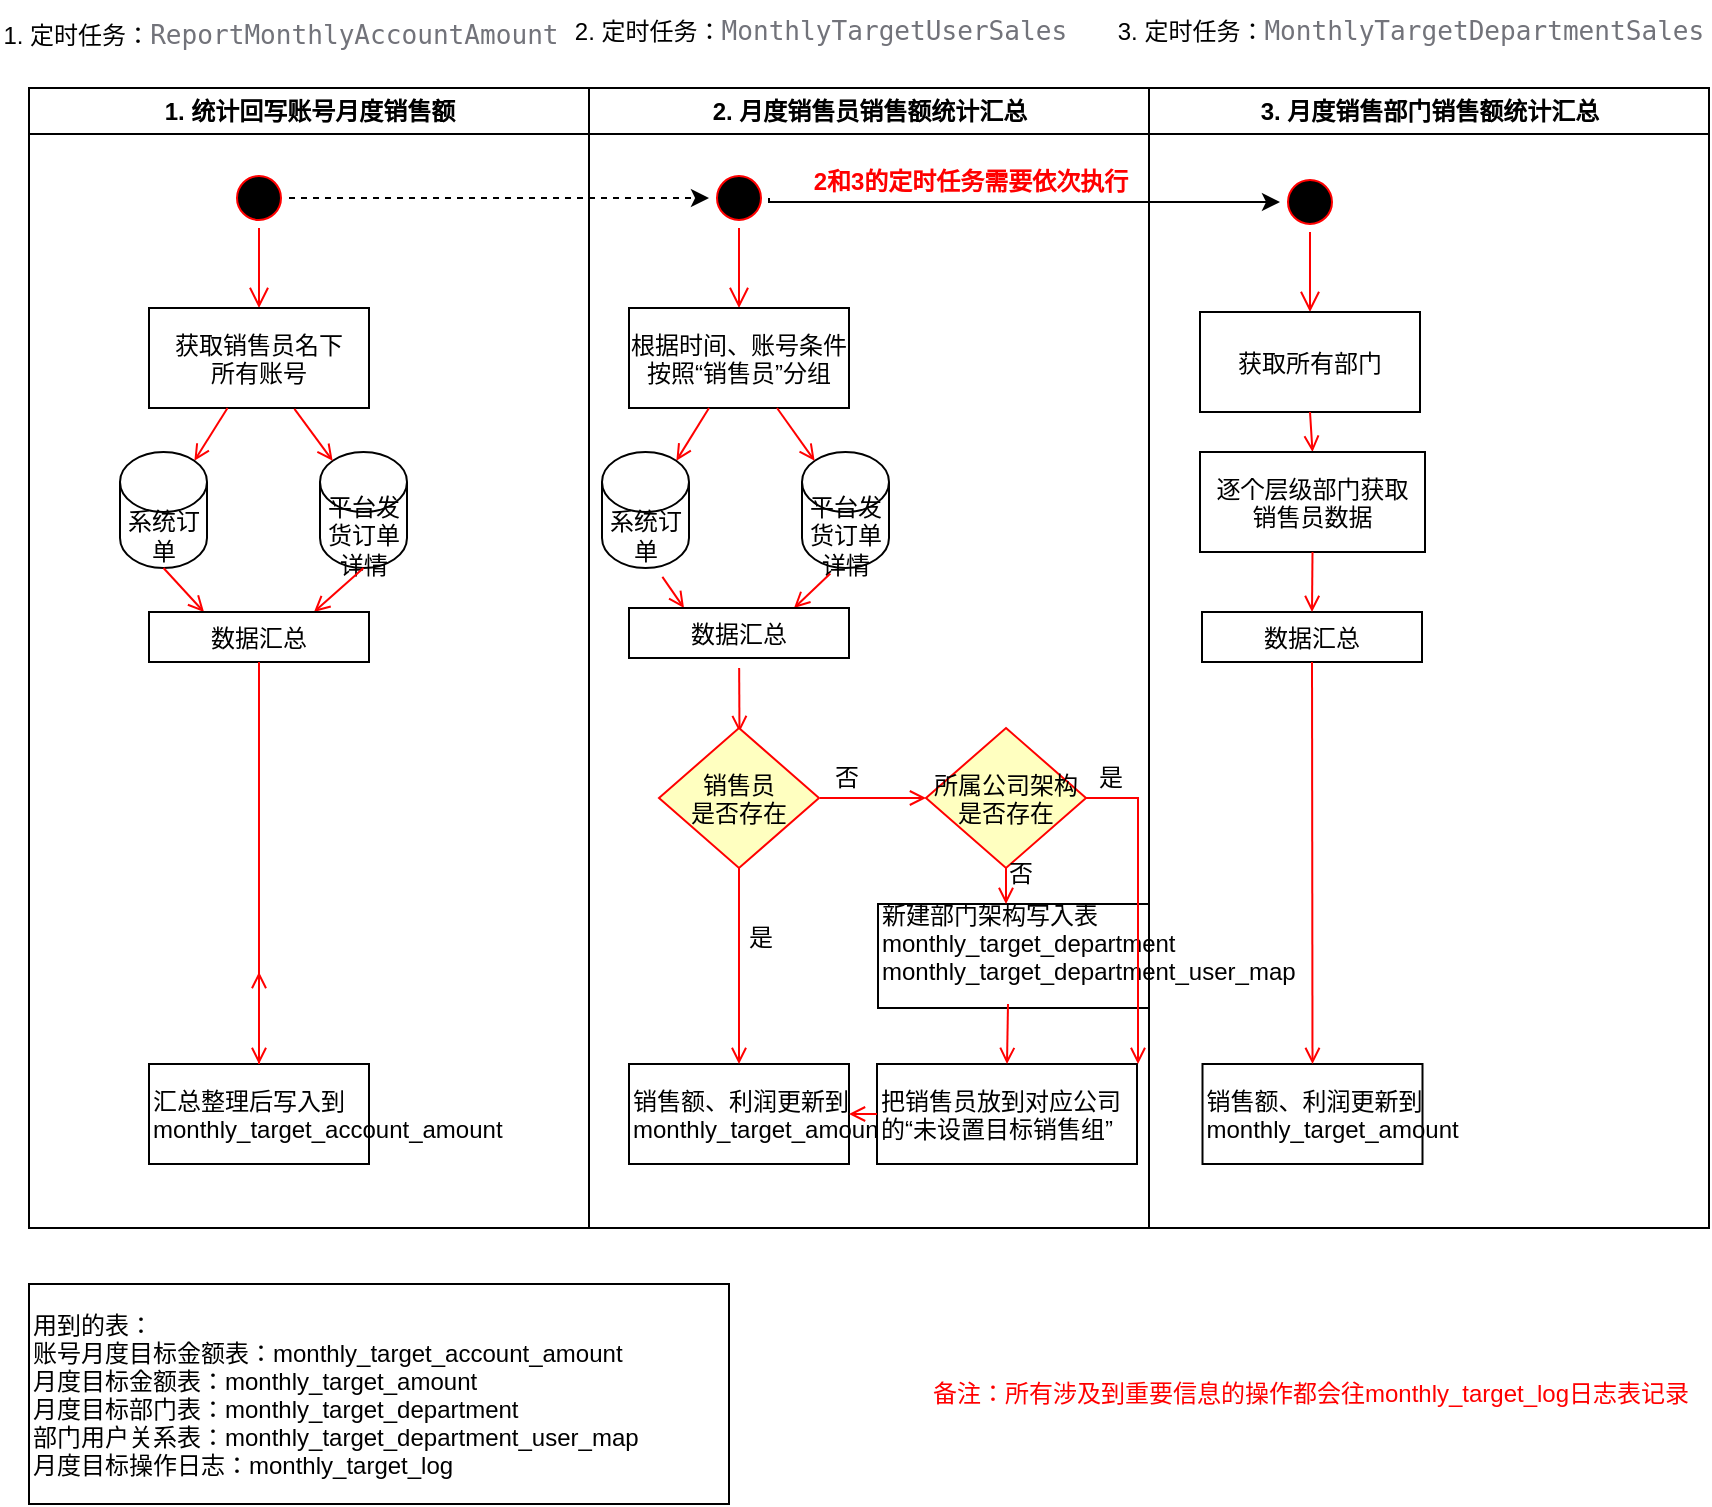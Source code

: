 <mxfile version="24.7.4">
  <diagram name="Page-1" id="e7e014a7-5840-1c2e-5031-d8a46d1fe8dd">
    <mxGraphModel dx="1562" dy="818" grid="1" gridSize="10" guides="1" tooltips="1" connect="1" arrows="1" fold="1" page="1" pageScale="1" pageWidth="1169" pageHeight="826" background="none" math="0" shadow="0">
      <root>
        <mxCell id="0" />
        <mxCell id="1" parent="0" />
        <mxCell id="2" value="1. 统计回写账号月度销售额" style="swimlane;whiteSpace=wrap" parent="1" vertex="1">
          <mxGeometry x="164.5" y="92" width="280" height="570" as="geometry" />
        </mxCell>
        <mxCell id="5" value="" style="ellipse;shape=startState;fillColor=#000000;strokeColor=#ff0000;" parent="2" vertex="1">
          <mxGeometry x="100" y="40" width="30" height="30" as="geometry" />
        </mxCell>
        <mxCell id="6" value="" style="edgeStyle=elbowEdgeStyle;elbow=horizontal;verticalAlign=bottom;endArrow=open;endSize=8;strokeColor=#FF0000;endFill=1;rounded=0" parent="2" source="5" target="7" edge="1">
          <mxGeometry x="100" y="40" as="geometry">
            <mxPoint x="115" y="110" as="targetPoint" />
          </mxGeometry>
        </mxCell>
        <mxCell id="7" value="获取销售员名下&#xa;所有账号" style="" parent="2" vertex="1">
          <mxGeometry x="60" y="110" width="110" height="50" as="geometry" />
        </mxCell>
        <mxCell id="8" value="汇总整理后写入到&#xa;monthly_target_account_amount" style="align=left;" parent="2" vertex="1">
          <mxGeometry x="60" y="488" width="110" height="50" as="geometry" />
        </mxCell>
        <mxCell id="9" value="" style="endArrow=open;strokeColor=#FF0000;endFill=1;rounded=0;entryX=0.855;entryY=0;entryDx=0;entryDy=4.35;entryPerimeter=0;" parent="2" source="7" target="PWEiBPJwUBHZR18JW5Ap-43" edge="1">
          <mxGeometry relative="1" as="geometry" />
        </mxCell>
        <mxCell id="11" value="" style="endArrow=open;strokeColor=#FF0000;endFill=1;rounded=0" parent="2" source="8" edge="1">
          <mxGeometry relative="1" as="geometry">
            <mxPoint x="115" y="442" as="targetPoint" />
          </mxGeometry>
        </mxCell>
        <mxCell id="PWEiBPJwUBHZR18JW5Ap-43" value="系统订单" style="shape=cylinder3;whiteSpace=wrap;html=1;boundedLbl=1;backgroundOutline=1;size=15;" vertex="1" parent="2">
          <mxGeometry x="45.5" y="182" width="43.5" height="58" as="geometry" />
        </mxCell>
        <mxCell id="PWEiBPJwUBHZR18JW5Ap-44" value="平台发货订单详情" style="shape=cylinder3;whiteSpace=wrap;html=1;boundedLbl=1;backgroundOutline=1;size=15;" vertex="1" parent="2">
          <mxGeometry x="145.5" y="182" width="43.5" height="58" as="geometry" />
        </mxCell>
        <mxCell id="PWEiBPJwUBHZR18JW5Ap-45" value="" style="endArrow=open;strokeColor=#FF0000;endFill=1;rounded=0;exitX=0.661;exitY=1.008;exitDx=0;exitDy=0;exitPerimeter=0;entryX=0.145;entryY=0;entryDx=0;entryDy=4.35;entryPerimeter=0;" edge="1" parent="2" source="7" target="PWEiBPJwUBHZR18JW5Ap-44">
          <mxGeometry relative="1" as="geometry">
            <mxPoint x="109" y="170" as="sourcePoint" />
            <mxPoint x="93" y="196" as="targetPoint" />
          </mxGeometry>
        </mxCell>
        <mxCell id="PWEiBPJwUBHZR18JW5Ap-47" value="" style="endArrow=open;strokeColor=#FF0000;endFill=1;rounded=0;entryX=0.25;entryY=0;entryDx=0;entryDy=0;exitX=0.5;exitY=1;exitDx=0;exitDy=0;exitPerimeter=0;" edge="1" parent="2" source="PWEiBPJwUBHZR18JW5Ap-43" target="PWEiBPJwUBHZR18JW5Ap-77">
          <mxGeometry relative="1" as="geometry">
            <mxPoint x="109" y="170" as="sourcePoint" />
            <mxPoint x="93" y="196" as="targetPoint" />
          </mxGeometry>
        </mxCell>
        <mxCell id="PWEiBPJwUBHZR18JW5Ap-48" value="" style="endArrow=open;strokeColor=#FF0000;endFill=1;rounded=0;exitX=0.5;exitY=1;exitDx=0;exitDy=0;exitPerimeter=0;entryX=0.75;entryY=0;entryDx=0;entryDy=0;" edge="1" parent="2" source="PWEiBPJwUBHZR18JW5Ap-44" target="PWEiBPJwUBHZR18JW5Ap-77">
          <mxGeometry relative="1" as="geometry">
            <mxPoint x="77" y="250" as="sourcePoint" />
            <mxPoint x="98" y="312" as="targetPoint" />
          </mxGeometry>
        </mxCell>
        <mxCell id="PWEiBPJwUBHZR18JW5Ap-77" value="数据汇总" style="" vertex="1" parent="2">
          <mxGeometry x="60" y="262" width="110" height="25" as="geometry" />
        </mxCell>
        <mxCell id="PWEiBPJwUBHZR18JW5Ap-78" value="" style="endArrow=open;strokeColor=#FF0000;endFill=1;rounded=0;entryX=0.5;entryY=0;entryDx=0;entryDy=0;exitX=0.5;exitY=1;exitDx=0;exitDy=0;" edge="1" parent="2" source="PWEiBPJwUBHZR18JW5Ap-77" target="8">
          <mxGeometry relative="1" as="geometry">
            <mxPoint x="115.5" y="312" as="sourcePoint" />
            <mxPoint x="125.5" y="412" as="targetPoint" />
          </mxGeometry>
        </mxCell>
        <mxCell id="3" value="2. 月度销售员销售额统计汇总" style="swimlane;whiteSpace=wrap" parent="1" vertex="1">
          <mxGeometry x="444.5" y="92" width="280" height="570" as="geometry" />
        </mxCell>
        <mxCell id="13" value="" style="ellipse;shape=startState;fillColor=#000000;strokeColor=#ff0000;" parent="3" vertex="1">
          <mxGeometry x="60" y="40" width="30" height="30" as="geometry" />
        </mxCell>
        <mxCell id="14" value="" style="edgeStyle=elbowEdgeStyle;elbow=horizontal;verticalAlign=bottom;endArrow=open;endSize=8;strokeColor=#FF0000;endFill=1;rounded=0" parent="3" source="13" target="15" edge="1">
          <mxGeometry x="40" y="20" as="geometry">
            <mxPoint x="55" y="90" as="targetPoint" />
          </mxGeometry>
        </mxCell>
        <mxCell id="15" value="根据时间、账号条件&#xa;按照“销售员”分组" style="" parent="3" vertex="1">
          <mxGeometry x="20" y="110" width="110" height="50" as="geometry" />
        </mxCell>
        <mxCell id="18" value="销售额、利润更新到&#xa;monthly_target_amount" style="align=left;" parent="3" vertex="1">
          <mxGeometry x="20" y="488" width="110" height="50" as="geometry" />
        </mxCell>
        <mxCell id="19" value="" style="endArrow=open;strokeColor=#FF0000;endFill=1;rounded=0" parent="3" source="PWEiBPJwUBHZR18JW5Ap-72" target="18" edge="1">
          <mxGeometry relative="1" as="geometry">
            <mxPoint x="75.319" y="394.819" as="sourcePoint" />
          </mxGeometry>
        </mxCell>
        <mxCell id="PWEiBPJwUBHZR18JW5Ap-50" value="" style="endArrow=open;strokeColor=#FF0000;endFill=1;rounded=0;entryX=0.855;entryY=0;entryDx=0;entryDy=4.35;entryPerimeter=0;" edge="1" parent="3" target="PWEiBPJwUBHZR18JW5Ap-51">
          <mxGeometry relative="1" as="geometry">
            <mxPoint x="60" y="160" as="sourcePoint" />
          </mxGeometry>
        </mxCell>
        <mxCell id="PWEiBPJwUBHZR18JW5Ap-51" value="系统订单" style="shape=cylinder3;whiteSpace=wrap;html=1;boundedLbl=1;backgroundOutline=1;size=15;" vertex="1" parent="3">
          <mxGeometry x="6.5" y="182" width="43.5" height="58" as="geometry" />
        </mxCell>
        <mxCell id="PWEiBPJwUBHZR18JW5Ap-52" value="平台发货订单详情" style="shape=cylinder3;whiteSpace=wrap;html=1;boundedLbl=1;backgroundOutline=1;size=15;" vertex="1" parent="3">
          <mxGeometry x="106.5" y="182" width="43.5" height="58" as="geometry" />
        </mxCell>
        <mxCell id="PWEiBPJwUBHZR18JW5Ap-53" value="" style="endArrow=open;strokeColor=#FF0000;endFill=1;rounded=0;exitX=0.661;exitY=1.008;exitDx=0;exitDy=0;exitPerimeter=0;entryX=0.145;entryY=0;entryDx=0;entryDy=4.35;entryPerimeter=0;" edge="1" parent="3" target="PWEiBPJwUBHZR18JW5Ap-52">
          <mxGeometry relative="1" as="geometry">
            <mxPoint x="94" y="160" as="sourcePoint" />
            <mxPoint x="54" y="196" as="targetPoint" />
          </mxGeometry>
        </mxCell>
        <mxCell id="PWEiBPJwUBHZR18JW5Ap-55" value="" style="endArrow=open;strokeColor=#FF0000;endFill=1;rounded=0;entryX=0.25;entryY=0;entryDx=0;entryDy=0;exitX=0.694;exitY=1.076;exitDx=0;exitDy=0;exitPerimeter=0;" edge="1" parent="3" source="PWEiBPJwUBHZR18JW5Ap-51">
          <mxGeometry relative="1" as="geometry">
            <mxPoint x="70" y="170" as="sourcePoint" />
            <mxPoint x="47.5" y="260" as="targetPoint" />
          </mxGeometry>
        </mxCell>
        <mxCell id="PWEiBPJwUBHZR18JW5Ap-56" value="" style="endArrow=open;strokeColor=#FF0000;endFill=1;rounded=0;exitX=0.326;exitY=1.048;exitDx=0;exitDy=0;exitPerimeter=0;entryX=0.75;entryY=0;entryDx=0;entryDy=0;" edge="1" parent="3" source="PWEiBPJwUBHZR18JW5Ap-52">
          <mxGeometry relative="1" as="geometry">
            <mxPoint x="104" y="170" as="sourcePoint" />
            <mxPoint x="102.5" y="260" as="targetPoint" />
          </mxGeometry>
        </mxCell>
        <mxCell id="PWEiBPJwUBHZR18JW5Ap-57" value="" style="endArrow=open;strokeColor=#FF0000;endFill=1;rounded=0;entryX=0.503;entryY=0.029;entryDx=0;entryDy=0;entryPerimeter=0;" edge="1" parent="3" target="PWEiBPJwUBHZR18JW5Ap-72">
          <mxGeometry relative="1" as="geometry">
            <mxPoint x="75.077" y="290" as="sourcePoint" />
            <mxPoint x="75.244" y="315.256" as="targetPoint" />
          </mxGeometry>
        </mxCell>
        <mxCell id="PWEiBPJwUBHZR18JW5Ap-60" value="把销售员放到对应公司&#xa;的“未设置目标销售组”" style="align=left;" vertex="1" parent="3">
          <mxGeometry x="144" y="488" width="130" height="50" as="geometry" />
        </mxCell>
        <mxCell id="37" value="" style="edgeStyle=none;strokeColor=#FF0000;endArrow=open;endFill=1;rounded=0;entryX=1;entryY=0.5;entryDx=0;entryDy=0;exitX=0;exitY=0.5;exitDx=0;exitDy=0;" parent="3" target="18" edge="1" source="PWEiBPJwUBHZR18JW5Ap-60">
          <mxGeometry width="100" height="100" relative="1" as="geometry">
            <mxPoint x="145.5" y="518" as="sourcePoint" />
            <mxPoint x="195.5" y="462" as="targetPoint" />
            <Array as="points" />
          </mxGeometry>
        </mxCell>
        <mxCell id="PWEiBPJwUBHZR18JW5Ap-62" value="" style="endArrow=open;strokeColor=#FF0000;endFill=1;rounded=0;exitX=1;exitY=0.5;exitDx=0;exitDy=0;" edge="1" parent="3" target="PWEiBPJwUBHZR18JW5Ap-85">
          <mxGeometry relative="1" as="geometry">
            <mxPoint x="115.5" y="355" as="sourcePoint" />
            <mxPoint x="85" y="450" as="targetPoint" />
          </mxGeometry>
        </mxCell>
        <mxCell id="PWEiBPJwUBHZR18JW5Ap-63" value="否" style="text;html=1;align=center;verticalAlign=middle;resizable=0;points=[];autosize=1;strokeColor=none;fillColor=none;" vertex="1" parent="3">
          <mxGeometry x="108.25" y="330" width="40" height="30" as="geometry" />
        </mxCell>
        <mxCell id="PWEiBPJwUBHZR18JW5Ap-72" value="销售员&#xa;是否存在" style="rhombus;fillColor=#ffffc0;strokeColor=#ff0000;" vertex="1" parent="3">
          <mxGeometry x="35" y="320" width="80" height="70" as="geometry" />
        </mxCell>
        <mxCell id="PWEiBPJwUBHZR18JW5Ap-82" value="数据汇总" style="" vertex="1" parent="3">
          <mxGeometry x="20" y="260" width="110" height="25" as="geometry" />
        </mxCell>
        <mxCell id="PWEiBPJwUBHZR18JW5Ap-84" value="2和3的定时任务需要依次执行" style="text;html=1;align=center;verticalAlign=middle;resizable=0;points=[];autosize=1;strokeColor=none;fillColor=none;fontStyle=1;fontColor=#FF0000;" vertex="1" parent="3">
          <mxGeometry x="100" y="32" width="180" height="30" as="geometry" />
        </mxCell>
        <mxCell id="PWEiBPJwUBHZR18JW5Ap-85" value="所属公司架构&#xa;是否存在" style="rhombus;fillColor=#ffffc0;strokeColor=#ff0000;" vertex="1" parent="3">
          <mxGeometry x="168.5" y="320" width="80" height="70" as="geometry" />
        </mxCell>
        <mxCell id="PWEiBPJwUBHZR18JW5Ap-87" value="新建部门架构写入表&#xa;monthly_target_department&#xa;monthly_target_department_user_map&#xa;" style="align=left;" vertex="1" parent="3">
          <mxGeometry x="144.5" y="408" width="135.5" height="52" as="geometry" />
        </mxCell>
        <mxCell id="PWEiBPJwUBHZR18JW5Ap-89" value="" style="endArrow=open;strokeColor=#FF0000;endFill=1;rounded=0;entryX=0.5;entryY=0;entryDx=0;entryDy=0;" edge="1" parent="3" target="PWEiBPJwUBHZR18JW5Ap-60">
          <mxGeometry relative="1" as="geometry">
            <mxPoint x="209.5" y="458" as="sourcePoint" />
            <mxPoint x="205.5" y="468" as="targetPoint" />
          </mxGeometry>
        </mxCell>
        <mxCell id="PWEiBPJwUBHZR18JW5Ap-88" value="否" style="text;html=1;align=center;verticalAlign=middle;resizable=0;points=[];autosize=1;strokeColor=none;fillColor=none;" vertex="1" parent="3">
          <mxGeometry x="195.5" y="378" width="40" height="30" as="geometry" />
        </mxCell>
        <mxCell id="PWEiBPJwUBHZR18JW5Ap-90" value="" style="endArrow=open;strokeColor=#FF0000;endFill=1;rounded=0;exitX=1;exitY=0.5;exitDx=0;exitDy=0;" edge="1" parent="3" source="PWEiBPJwUBHZR18JW5Ap-85">
          <mxGeometry relative="1" as="geometry">
            <mxPoint x="85" y="400" as="sourcePoint" />
            <mxPoint x="274.5" y="488" as="targetPoint" />
            <Array as="points">
              <mxPoint x="274.5" y="355" />
            </Array>
          </mxGeometry>
        </mxCell>
        <mxCell id="PWEiBPJwUBHZR18JW5Ap-91" value="是" style="text;html=1;align=center;verticalAlign=middle;resizable=0;points=[];autosize=1;strokeColor=none;fillColor=none;" vertex="1" parent="3">
          <mxGeometry x="240" y="330" width="40" height="30" as="geometry" />
        </mxCell>
        <mxCell id="4" value="3. 月度销售部门销售额统计汇总" style="swimlane;whiteSpace=wrap" parent="1" vertex="1">
          <mxGeometry x="724.5" y="92" width="280" height="570" as="geometry" />
        </mxCell>
        <mxCell id="PWEiBPJwUBHZR18JW5Ap-64" value="" style="ellipse;shape=startState;fillColor=#000000;strokeColor=#ff0000;" vertex="1" parent="4">
          <mxGeometry x="65.5" y="42" width="30" height="30" as="geometry" />
        </mxCell>
        <mxCell id="PWEiBPJwUBHZR18JW5Ap-65" value="" style="edgeStyle=elbowEdgeStyle;elbow=horizontal;verticalAlign=bottom;endArrow=open;endSize=8;strokeColor=#FF0000;endFill=1;rounded=0" edge="1" parent="4" source="PWEiBPJwUBHZR18JW5Ap-64" target="PWEiBPJwUBHZR18JW5Ap-66">
          <mxGeometry x="-684.5" y="-108" as="geometry">
            <mxPoint x="60.5" y="92" as="targetPoint" />
          </mxGeometry>
        </mxCell>
        <mxCell id="PWEiBPJwUBHZR18JW5Ap-66" value="获取所有部门" style="" vertex="1" parent="4">
          <mxGeometry x="25.5" y="112" width="110" height="50" as="geometry" />
        </mxCell>
        <mxCell id="PWEiBPJwUBHZR18JW5Ap-69" value="" style="endArrow=open;strokeColor=#FF0000;endFill=1;rounded=0;entryX=0.5;entryY=0;entryDx=0;entryDy=0;exitX=0.5;exitY=1;exitDx=0;exitDy=0;" edge="1" parent="4" source="PWEiBPJwUBHZR18JW5Ap-66" target="PWEiBPJwUBHZR18JW5Ap-71">
          <mxGeometry relative="1" as="geometry">
            <mxPoint x="65.5" y="162" as="sourcePoint" />
            <mxPoint x="49.5" y="188" as="targetPoint" />
          </mxGeometry>
        </mxCell>
        <mxCell id="PWEiBPJwUBHZR18JW5Ap-71" value="逐个层级部门获取&#xa;销售员数据" style="align=center;" vertex="1" parent="4">
          <mxGeometry x="25.5" y="182" width="112.5" height="50" as="geometry" />
        </mxCell>
        <mxCell id="PWEiBPJwUBHZR18JW5Ap-73" value="销售额、利润更新到&#xa;monthly_target_amount" style="align=left;" vertex="1" parent="4">
          <mxGeometry x="26.75" y="488" width="110" height="50" as="geometry" />
        </mxCell>
        <mxCell id="PWEiBPJwUBHZR18JW5Ap-74" value="数据汇总" style="" vertex="1" parent="4">
          <mxGeometry x="26.5" y="262" width="110" height="25" as="geometry" />
        </mxCell>
        <mxCell id="PWEiBPJwUBHZR18JW5Ap-75" value="" style="endArrow=open;strokeColor=#FF0000;endFill=1;rounded=0;exitX=0.5;exitY=1;exitDx=0;exitDy=0;entryX=0.5;entryY=0;entryDx=0;entryDy=0;" edge="1" parent="4" source="PWEiBPJwUBHZR18JW5Ap-71" target="PWEiBPJwUBHZR18JW5Ap-74">
          <mxGeometry relative="1" as="geometry">
            <mxPoint x="85.5" y="272" as="sourcePoint" />
            <mxPoint x="83.5" y="285" as="targetPoint" />
          </mxGeometry>
        </mxCell>
        <mxCell id="PWEiBPJwUBHZR18JW5Ap-76" value="" style="endArrow=open;strokeColor=#FF0000;endFill=1;rounded=0;exitX=0.5;exitY=1;exitDx=0;exitDy=0;entryX=0.5;entryY=0;entryDx=0;entryDy=0;" edge="1" parent="4" source="PWEiBPJwUBHZR18JW5Ap-74" target="PWEiBPJwUBHZR18JW5Ap-73">
          <mxGeometry relative="1" as="geometry">
            <mxPoint x="93" y="262" as="sourcePoint" />
            <mxPoint x="93" y="295" as="targetPoint" />
          </mxGeometry>
        </mxCell>
        <mxCell id="PWEiBPJwUBHZR18JW5Ap-41" value="1. 定时任务：&lt;span style=&quot;color: rgb(114, 115, 122); font-family: &amp;quot;JetBrains Mono&amp;quot;, monospace; font-size: 9.8pt; white-space-collapse: preserve;&quot;&gt;ReportMonthlyAccountAmount&lt;/span&gt;" style="text;html=1;align=center;verticalAlign=middle;resizable=0;points=[];autosize=1;strokeColor=none;fillColor=none;" vertex="1" parent="1">
          <mxGeometry x="159.5" y="50" width="260" height="30" as="geometry" />
        </mxCell>
        <mxCell id="PWEiBPJwUBHZR18JW5Ap-49" value="2. 定时任务：&lt;span style=&quot;color: rgb(114, 115, 122); font-family: &amp;quot;JetBrains Mono&amp;quot;, monospace; font-size: 9.8pt; white-space-collapse: preserve;&quot;&gt;MonthlyTargetUserSales&lt;/span&gt;" style="text;html=1;align=center;verticalAlign=middle;resizable=0;points=[];autosize=1;strokeColor=none;fillColor=none;" vertex="1" parent="1">
          <mxGeometry x="440" y="48" width="240" height="30" as="geometry" />
        </mxCell>
        <mxCell id="PWEiBPJwUBHZR18JW5Ap-58" value="是" style="text;html=1;align=center;verticalAlign=middle;resizable=0;points=[];autosize=1;strokeColor=none;fillColor=none;" vertex="1" parent="1">
          <mxGeometry x="510" y="502" width="40" height="30" as="geometry" />
        </mxCell>
        <mxCell id="PWEiBPJwUBHZR18JW5Ap-79" value="3. 定时任务：&lt;span style=&quot;color: rgb(114, 115, 122); font-family: &amp;quot;JetBrains Mono&amp;quot;, monospace; font-size: 9.8pt; white-space-collapse: preserve;&quot;&gt;MonthlyTargetDepartmentSales&lt;/span&gt;" style="text;html=1;align=center;verticalAlign=middle;resizable=0;points=[];autosize=1;strokeColor=none;fillColor=none;" vertex="1" parent="1">
          <mxGeometry x="714.5" y="48" width="280" height="30" as="geometry" />
        </mxCell>
        <mxCell id="PWEiBPJwUBHZR18JW5Ap-81" value="" style="edgeStyle=orthogonalEdgeStyle;rounded=0;orthogonalLoop=1;jettySize=auto;html=1;entryX=0;entryY=0.5;entryDx=0;entryDy=0;dashed=1;" edge="1" parent="1" source="5" target="13">
          <mxGeometry relative="1" as="geometry">
            <mxPoint x="500" y="147" as="targetPoint" />
          </mxGeometry>
        </mxCell>
        <mxCell id="PWEiBPJwUBHZR18JW5Ap-83" value="" style="edgeStyle=orthogonalEdgeStyle;rounded=0;orthogonalLoop=1;jettySize=auto;html=1;entryX=0;entryY=0.5;entryDx=0;entryDy=0;exitX=1;exitY=0.5;exitDx=0;exitDy=0;" edge="1" parent="1" source="13" target="PWEiBPJwUBHZR18JW5Ap-64">
          <mxGeometry relative="1" as="geometry">
            <mxPoint x="559.5" y="146.5" as="sourcePoint" />
            <mxPoint x="769.5" y="146.5" as="targetPoint" />
            <Array as="points">
              <mxPoint x="535" y="149" />
            </Array>
          </mxGeometry>
        </mxCell>
        <mxCell id="PWEiBPJwUBHZR18JW5Ap-86" value="" style="endArrow=open;strokeColor=#FF0000;endFill=1;rounded=0;exitX=0.5;exitY=1;exitDx=0;exitDy=0;" edge="1" parent="1" source="PWEiBPJwUBHZR18JW5Ap-85">
          <mxGeometry relative="1" as="geometry">
            <mxPoint x="550" y="400" as="sourcePoint" />
            <mxPoint x="653" y="500" as="targetPoint" />
          </mxGeometry>
        </mxCell>
        <mxCell id="PWEiBPJwUBHZR18JW5Ap-93" value="用到的表：&#xa;账号月度目标金额表：monthly_target_account_amount&#xa;月度目标金额表：monthly_target_amount&#xa;月度目标部门表：monthly_target_department&#xa;部门用户关系表：monthly_target_department_user_map&#xa;月度目标操作日志：monthly_target_log" style="align=left;" vertex="1" parent="1">
          <mxGeometry x="164.5" y="690" width="350" height="110" as="geometry" />
        </mxCell>
        <mxCell id="PWEiBPJwUBHZR18JW5Ap-94" value="备注：所有涉及到重要信息的操作都会往&lt;span style=&quot;text-align: left;&quot;&gt;monthly_target_log日志表记录&lt;/span&gt;" style="text;html=1;align=center;verticalAlign=middle;resizable=0;points=[];autosize=1;strokeColor=none;fillColor=none;fontColor=#FF0000;" vertex="1" parent="1">
          <mxGeometry x="604.5" y="730" width="400" height="30" as="geometry" />
        </mxCell>
      </root>
    </mxGraphModel>
  </diagram>
</mxfile>
